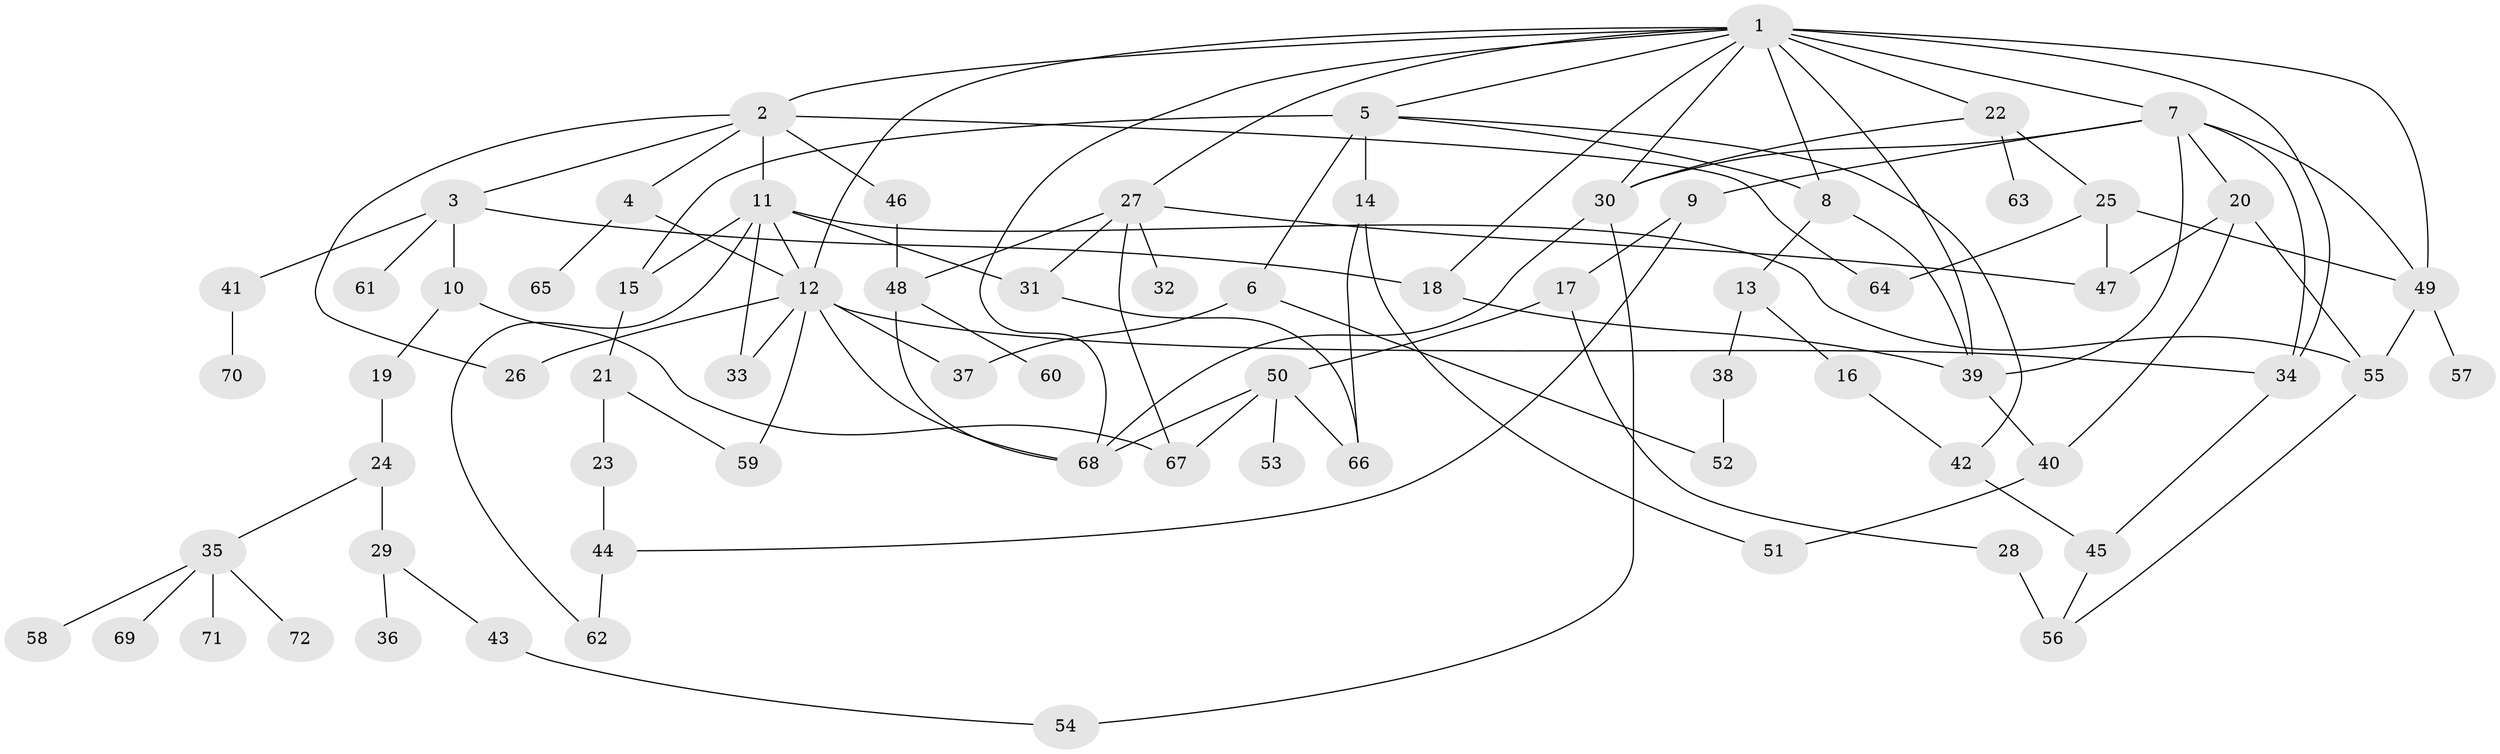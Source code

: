 // original degree distribution, {8: 0.013986013986013986, 6: 0.03496503496503497, 4: 0.13286713286713286, 3: 0.16083916083916083, 5: 0.04895104895104895, 1: 0.26573426573426573, 7: 0.013986013986013986, 2: 0.32867132867132864}
// Generated by graph-tools (version 1.1) at 2025/34/03/09/25 02:34:18]
// undirected, 72 vertices, 114 edges
graph export_dot {
graph [start="1"]
  node [color=gray90,style=filled];
  1;
  2;
  3;
  4;
  5;
  6;
  7;
  8;
  9;
  10;
  11;
  12;
  13;
  14;
  15;
  16;
  17;
  18;
  19;
  20;
  21;
  22;
  23;
  24;
  25;
  26;
  27;
  28;
  29;
  30;
  31;
  32;
  33;
  34;
  35;
  36;
  37;
  38;
  39;
  40;
  41;
  42;
  43;
  44;
  45;
  46;
  47;
  48;
  49;
  50;
  51;
  52;
  53;
  54;
  55;
  56;
  57;
  58;
  59;
  60;
  61;
  62;
  63;
  64;
  65;
  66;
  67;
  68;
  69;
  70;
  71;
  72;
  1 -- 2 [weight=1.0];
  1 -- 5 [weight=1.0];
  1 -- 7 [weight=1.0];
  1 -- 8 [weight=1.0];
  1 -- 12 [weight=1.0];
  1 -- 18 [weight=1.0];
  1 -- 22 [weight=1.0];
  1 -- 27 [weight=1.0];
  1 -- 30 [weight=1.0];
  1 -- 34 [weight=2.0];
  1 -- 39 [weight=1.0];
  1 -- 49 [weight=1.0];
  1 -- 68 [weight=1.0];
  2 -- 3 [weight=1.0];
  2 -- 4 [weight=1.0];
  2 -- 11 [weight=1.0];
  2 -- 26 [weight=1.0];
  2 -- 46 [weight=1.0];
  2 -- 64 [weight=1.0];
  3 -- 10 [weight=1.0];
  3 -- 18 [weight=1.0];
  3 -- 41 [weight=1.0];
  3 -- 61 [weight=1.0];
  4 -- 12 [weight=1.0];
  4 -- 65 [weight=1.0];
  5 -- 6 [weight=1.0];
  5 -- 8 [weight=1.0];
  5 -- 14 [weight=4.0];
  5 -- 15 [weight=1.0];
  5 -- 42 [weight=1.0];
  6 -- 37 [weight=1.0];
  6 -- 52 [weight=1.0];
  7 -- 9 [weight=1.0];
  7 -- 20 [weight=1.0];
  7 -- 30 [weight=1.0];
  7 -- 34 [weight=1.0];
  7 -- 39 [weight=2.0];
  7 -- 49 [weight=1.0];
  8 -- 13 [weight=1.0];
  8 -- 39 [weight=1.0];
  9 -- 17 [weight=1.0];
  9 -- 44 [weight=1.0];
  10 -- 19 [weight=1.0];
  10 -- 67 [weight=1.0];
  11 -- 12 [weight=1.0];
  11 -- 15 [weight=1.0];
  11 -- 31 [weight=1.0];
  11 -- 33 [weight=1.0];
  11 -- 55 [weight=1.0];
  11 -- 62 [weight=1.0];
  12 -- 26 [weight=1.0];
  12 -- 33 [weight=1.0];
  12 -- 34 [weight=1.0];
  12 -- 37 [weight=1.0];
  12 -- 59 [weight=1.0];
  12 -- 68 [weight=1.0];
  13 -- 16 [weight=1.0];
  13 -- 38 [weight=1.0];
  14 -- 51 [weight=1.0];
  14 -- 66 [weight=1.0];
  15 -- 21 [weight=1.0];
  16 -- 42 [weight=1.0];
  17 -- 28 [weight=1.0];
  17 -- 50 [weight=1.0];
  18 -- 39 [weight=1.0];
  19 -- 24 [weight=1.0];
  20 -- 40 [weight=1.0];
  20 -- 47 [weight=1.0];
  20 -- 55 [weight=1.0];
  21 -- 23 [weight=1.0];
  21 -- 59 [weight=1.0];
  22 -- 25 [weight=1.0];
  22 -- 30 [weight=1.0];
  22 -- 63 [weight=1.0];
  23 -- 44 [weight=1.0];
  24 -- 29 [weight=1.0];
  24 -- 35 [weight=1.0];
  25 -- 47 [weight=1.0];
  25 -- 49 [weight=1.0];
  25 -- 64 [weight=1.0];
  27 -- 31 [weight=1.0];
  27 -- 32 [weight=1.0];
  27 -- 47 [weight=1.0];
  27 -- 48 [weight=1.0];
  27 -- 67 [weight=1.0];
  28 -- 56 [weight=2.0];
  29 -- 36 [weight=1.0];
  29 -- 43 [weight=1.0];
  30 -- 54 [weight=1.0];
  30 -- 68 [weight=1.0];
  31 -- 66 [weight=1.0];
  34 -- 45 [weight=1.0];
  35 -- 58 [weight=1.0];
  35 -- 69 [weight=1.0];
  35 -- 71 [weight=1.0];
  35 -- 72 [weight=1.0];
  38 -- 52 [weight=2.0];
  39 -- 40 [weight=1.0];
  40 -- 51 [weight=1.0];
  41 -- 70 [weight=1.0];
  42 -- 45 [weight=1.0];
  43 -- 54 [weight=1.0];
  44 -- 62 [weight=1.0];
  45 -- 56 [weight=1.0];
  46 -- 48 [weight=1.0];
  48 -- 60 [weight=1.0];
  48 -- 68 [weight=1.0];
  49 -- 55 [weight=1.0];
  49 -- 57 [weight=1.0];
  50 -- 53 [weight=1.0];
  50 -- 66 [weight=1.0];
  50 -- 67 [weight=1.0];
  50 -- 68 [weight=1.0];
  55 -- 56 [weight=1.0];
}
